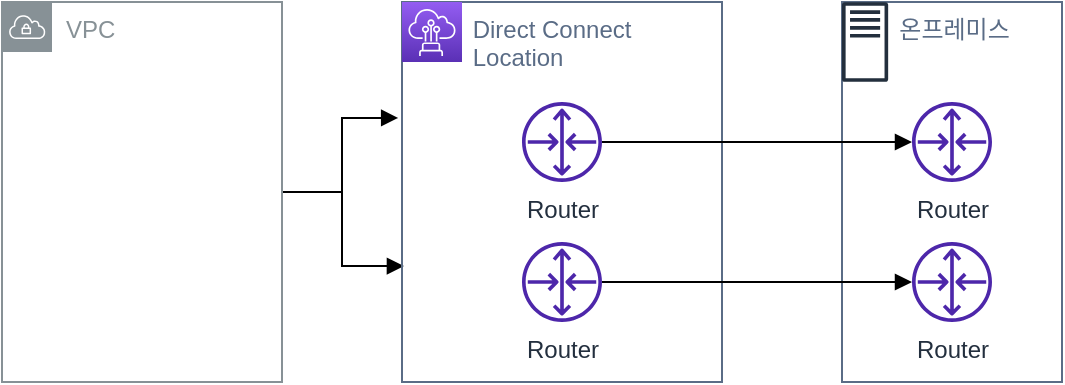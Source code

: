 <mxfile version="20.8.10" type="device"><diagram name="페이지-1" id="1euPnMg5tBlxAZQd2ZEx"><mxGraphModel dx="1114" dy="894" grid="1" gridSize="10" guides="1" tooltips="1" connect="1" arrows="1" fold="1" page="1" pageScale="1" pageWidth="827" pageHeight="1169" math="0" shadow="0"><root><mxCell id="0"/><mxCell id="1" parent="0"/><mxCell id="IRt4lQzopo6CkOMp881m-29" style="edgeStyle=orthogonalEdgeStyle;rounded=0;orthogonalLoop=1;jettySize=auto;html=1;entryX=-0.012;entryY=0.305;entryDx=0;entryDy=0;entryPerimeter=0;endArrow=block;endFill=1;jumpStyle=none;" edge="1" parent="1" source="IRt4lQzopo6CkOMp881m-2" target="IRt4lQzopo6CkOMp881m-4"><mxGeometry relative="1" as="geometry"/></mxCell><mxCell id="IRt4lQzopo6CkOMp881m-30" style="edgeStyle=orthogonalEdgeStyle;rounded=0;orthogonalLoop=1;jettySize=auto;html=1;entryX=0.006;entryY=0.695;entryDx=0;entryDy=0;entryPerimeter=0;endArrow=block;endFill=1;" edge="1" parent="1" source="IRt4lQzopo6CkOMp881m-2" target="IRt4lQzopo6CkOMp881m-4"><mxGeometry relative="1" as="geometry"/></mxCell><mxCell id="IRt4lQzopo6CkOMp881m-2" value="VPC" style="sketch=0;outlineConnect=0;gradientColor=none;html=1;whiteSpace=wrap;fontSize=12;fontStyle=0;shape=mxgraph.aws4.group;grIcon=mxgraph.aws4.group_vpc;strokeColor=#879196;fillColor=none;verticalAlign=top;align=left;spacingLeft=30;fontColor=#879196;dashed=0;" vertex="1" parent="1"><mxGeometry x="40" y="120" width="140" height="190" as="geometry"/></mxCell><mxCell id="IRt4lQzopo6CkOMp881m-3" value="        온프레미스" style="fillColor=none;strokeColor=#5A6C86;verticalAlign=top;fontStyle=0;fontColor=#5A6C86;align=left;" vertex="1" parent="1"><mxGeometry x="460" y="120" width="110" height="190" as="geometry"/></mxCell><mxCell id="IRt4lQzopo6CkOMp881m-4" value="          Direct Connect &#10;          Location" style="fillColor=none;strokeColor=#5A6C86;verticalAlign=top;fontStyle=0;fontColor=#5A6C86;align=left;" vertex="1" parent="1"><mxGeometry x="240" y="120" width="160" height="190" as="geometry"/></mxCell><mxCell id="IRt4lQzopo6CkOMp881m-10" value="" style="sketch=0;points=[[0,0,0],[0.25,0,0],[0.5,0,0],[0.75,0,0],[1,0,0],[0,1,0],[0.25,1,0],[0.5,1,0],[0.75,1,0],[1,1,0],[0,0.25,0],[0,0.5,0],[0,0.75,0],[1,0.25,0],[1,0.5,0],[1,0.75,0]];outlineConnect=0;fontColor=#232F3E;gradientColor=#945DF2;gradientDirection=north;fillColor=#5A30B5;strokeColor=#ffffff;dashed=0;verticalLabelPosition=bottom;verticalAlign=top;align=center;html=1;fontSize=12;fontStyle=0;aspect=fixed;shape=mxgraph.aws4.resourceIcon;resIcon=mxgraph.aws4.direct_connect;" vertex="1" parent="1"><mxGeometry x="240" y="120" width="30" height="30" as="geometry"/></mxCell><mxCell id="IRt4lQzopo6CkOMp881m-31" style="edgeStyle=none;rounded=0;jumpStyle=none;orthogonalLoop=1;jettySize=auto;html=1;endArrow=block;endFill=1;" edge="1" parent="1" source="IRt4lQzopo6CkOMp881m-15" target="IRt4lQzopo6CkOMp881m-27"><mxGeometry relative="1" as="geometry"/></mxCell><mxCell id="IRt4lQzopo6CkOMp881m-15" value="Router" style="sketch=0;outlineConnect=0;fontColor=#232F3E;gradientColor=none;fillColor=#4D27AA;strokeColor=none;dashed=0;verticalLabelPosition=bottom;verticalAlign=top;align=center;html=1;fontSize=12;fontStyle=0;aspect=fixed;pointerEvents=1;shape=mxgraph.aws4.router;" vertex="1" parent="1"><mxGeometry x="300" y="170" width="40" height="40" as="geometry"/></mxCell><mxCell id="IRt4lQzopo6CkOMp881m-32" style="edgeStyle=none;rounded=0;jumpStyle=none;orthogonalLoop=1;jettySize=auto;html=1;endArrow=block;endFill=1;" edge="1" parent="1" source="IRt4lQzopo6CkOMp881m-18" target="IRt4lQzopo6CkOMp881m-28"><mxGeometry relative="1" as="geometry"/></mxCell><mxCell id="IRt4lQzopo6CkOMp881m-18" value="Router" style="sketch=0;outlineConnect=0;fontColor=#232F3E;gradientColor=none;fillColor=#4D27AA;strokeColor=none;dashed=0;verticalLabelPosition=bottom;verticalAlign=top;align=center;html=1;fontSize=12;fontStyle=0;aspect=fixed;pointerEvents=1;shape=mxgraph.aws4.router;" vertex="1" parent="1"><mxGeometry x="300" y="240" width="40" height="40" as="geometry"/></mxCell><mxCell id="IRt4lQzopo6CkOMp881m-19" value="" style="sketch=0;outlineConnect=0;fontColor=#232F3E;gradientColor=none;fillColor=#232F3D;strokeColor=none;dashed=0;verticalLabelPosition=bottom;verticalAlign=top;align=center;html=1;fontSize=12;fontStyle=0;aspect=fixed;pointerEvents=1;shape=mxgraph.aws4.traditional_server;" vertex="1" parent="1"><mxGeometry x="460" y="120" width="23.08" height="40" as="geometry"/></mxCell><mxCell id="IRt4lQzopo6CkOMp881m-27" value="Router" style="sketch=0;outlineConnect=0;fontColor=#232F3E;gradientColor=none;fillColor=#4D27AA;strokeColor=none;dashed=0;verticalLabelPosition=bottom;verticalAlign=top;align=center;html=1;fontSize=12;fontStyle=0;aspect=fixed;pointerEvents=1;shape=mxgraph.aws4.router;" vertex="1" parent="1"><mxGeometry x="495" y="170" width="40" height="40" as="geometry"/></mxCell><mxCell id="IRt4lQzopo6CkOMp881m-28" value="Router" style="sketch=0;outlineConnect=0;fontColor=#232F3E;gradientColor=none;fillColor=#4D27AA;strokeColor=none;dashed=0;verticalLabelPosition=bottom;verticalAlign=top;align=center;html=1;fontSize=12;fontStyle=0;aspect=fixed;pointerEvents=1;shape=mxgraph.aws4.router;" vertex="1" parent="1"><mxGeometry x="495" y="240" width="40" height="40" as="geometry"/></mxCell></root></mxGraphModel></diagram></mxfile>